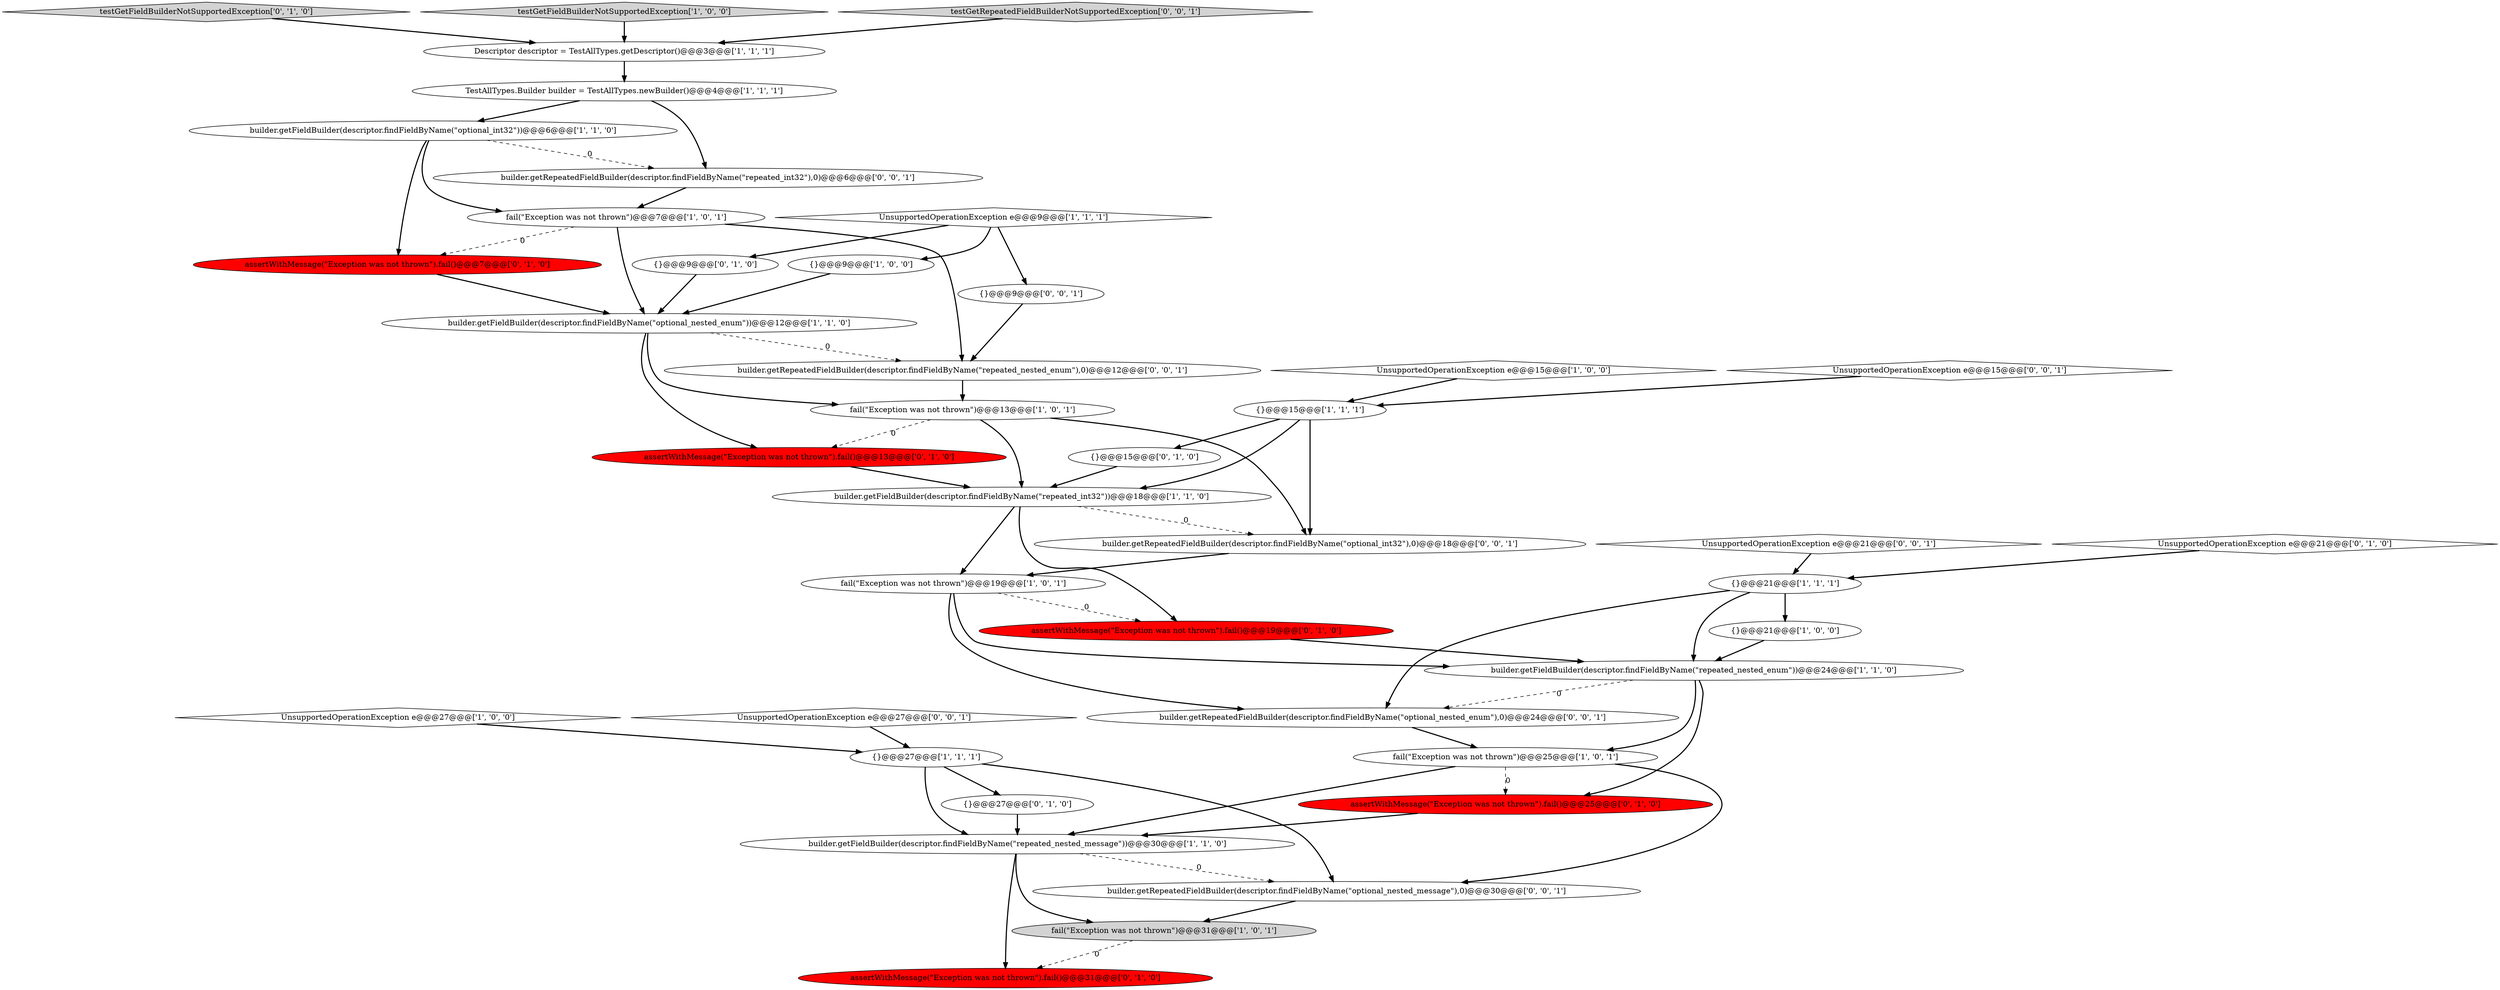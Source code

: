 digraph {
15 [style = filled, label = "{}@@@15@@@['1', '1', '1']", fillcolor = white, shape = ellipse image = "AAA0AAABBB1BBB"];
37 [style = filled, label = "builder.getRepeatedFieldBuilder(descriptor.findFieldByName(\"optional_nested_enum\"),0)@@@24@@@['0', '0', '1']", fillcolor = white, shape = ellipse image = "AAA0AAABBB3BBB"];
31 [style = filled, label = "builder.getRepeatedFieldBuilder(descriptor.findFieldByName(\"repeated_nested_enum\"),0)@@@12@@@['0', '0', '1']", fillcolor = white, shape = ellipse image = "AAA0AAABBB3BBB"];
1 [style = filled, label = "fail(\"Exception was not thrown\")@@@7@@@['1', '0', '1']", fillcolor = white, shape = ellipse image = "AAA0AAABBB1BBB"];
0 [style = filled, label = "builder.getFieldBuilder(descriptor.findFieldByName(\"repeated_int32\"))@@@18@@@['1', '1', '0']", fillcolor = white, shape = ellipse image = "AAA0AAABBB1BBB"];
8 [style = filled, label = "builder.getFieldBuilder(descriptor.findFieldByName(\"optional_nested_enum\"))@@@12@@@['1', '1', '0']", fillcolor = white, shape = ellipse image = "AAA0AAABBB1BBB"];
28 [style = filled, label = "UnsupportedOperationException e@@@21@@@['0', '1', '0']", fillcolor = white, shape = diamond image = "AAA0AAABBB2BBB"];
21 [style = filled, label = "assertWithMessage(\"Exception was not thrown\").fail()@@@7@@@['0', '1', '0']", fillcolor = red, shape = ellipse image = "AAA1AAABBB2BBB"];
7 [style = filled, label = "builder.getFieldBuilder(descriptor.findFieldByName(\"repeated_nested_enum\"))@@@24@@@['1', '1', '0']", fillcolor = white, shape = ellipse image = "AAA0AAABBB1BBB"];
3 [style = filled, label = "builder.getFieldBuilder(descriptor.findFieldByName(\"optional_int32\"))@@@6@@@['1', '1', '0']", fillcolor = white, shape = ellipse image = "AAA0AAABBB1BBB"];
2 [style = filled, label = "builder.getFieldBuilder(descriptor.findFieldByName(\"repeated_nested_message\"))@@@30@@@['1', '1', '0']", fillcolor = white, shape = ellipse image = "AAA0AAABBB1BBB"];
33 [style = filled, label = "builder.getRepeatedFieldBuilder(descriptor.findFieldByName(\"optional_int32\"),0)@@@18@@@['0', '0', '1']", fillcolor = white, shape = ellipse image = "AAA0AAABBB3BBB"];
16 [style = filled, label = "{}@@@9@@@['1', '0', '0']", fillcolor = white, shape = ellipse image = "AAA0AAABBB1BBB"];
39 [style = filled, label = "{}@@@9@@@['0', '0', '1']", fillcolor = white, shape = ellipse image = "AAA0AAABBB3BBB"];
27 [style = filled, label = "{}@@@15@@@['0', '1', '0']", fillcolor = white, shape = ellipse image = "AAA0AAABBB2BBB"];
26 [style = filled, label = "assertWithMessage(\"Exception was not thrown\").fail()@@@25@@@['0', '1', '0']", fillcolor = red, shape = ellipse image = "AAA1AAABBB2BBB"];
11 [style = filled, label = "fail(\"Exception was not thrown\")@@@31@@@['1', '0', '1']", fillcolor = lightgray, shape = ellipse image = "AAA0AAABBB1BBB"];
38 [style = filled, label = "builder.getRepeatedFieldBuilder(descriptor.findFieldByName(\"repeated_int32\"),0)@@@6@@@['0', '0', '1']", fillcolor = white, shape = ellipse image = "AAA0AAABBB3BBB"];
32 [style = filled, label = "UnsupportedOperationException e@@@27@@@['0', '0', '1']", fillcolor = white, shape = diamond image = "AAA0AAABBB3BBB"];
20 [style = filled, label = "{}@@@27@@@['1', '1', '1']", fillcolor = white, shape = ellipse image = "AAA0AAABBB1BBB"];
25 [style = filled, label = "assertWithMessage(\"Exception was not thrown\").fail()@@@19@@@['0', '1', '0']", fillcolor = red, shape = ellipse image = "AAA1AAABBB2BBB"];
29 [style = filled, label = "testGetFieldBuilderNotSupportedException['0', '1', '0']", fillcolor = lightgray, shape = diamond image = "AAA0AAABBB2BBB"];
9 [style = filled, label = "{}@@@21@@@['1', '1', '1']", fillcolor = white, shape = ellipse image = "AAA0AAABBB1BBB"];
36 [style = filled, label = "builder.getRepeatedFieldBuilder(descriptor.findFieldByName(\"optional_nested_message\"),0)@@@30@@@['0', '0', '1']", fillcolor = white, shape = ellipse image = "AAA0AAABBB3BBB"];
12 [style = filled, label = "fail(\"Exception was not thrown\")@@@19@@@['1', '0', '1']", fillcolor = white, shape = ellipse image = "AAA0AAABBB1BBB"];
30 [style = filled, label = "assertWithMessage(\"Exception was not thrown\").fail()@@@13@@@['0', '1', '0']", fillcolor = red, shape = ellipse image = "AAA1AAABBB2BBB"];
35 [style = filled, label = "UnsupportedOperationException e@@@21@@@['0', '0', '1']", fillcolor = white, shape = diamond image = "AAA0AAABBB3BBB"];
10 [style = filled, label = "fail(\"Exception was not thrown\")@@@25@@@['1', '0', '1']", fillcolor = white, shape = ellipse image = "AAA0AAABBB1BBB"];
4 [style = filled, label = "testGetFieldBuilderNotSupportedException['1', '0', '0']", fillcolor = lightgray, shape = diamond image = "AAA0AAABBB1BBB"];
13 [style = filled, label = "UnsupportedOperationException e@@@27@@@['1', '0', '0']", fillcolor = white, shape = diamond image = "AAA0AAABBB1BBB"];
5 [style = filled, label = "{}@@@21@@@['1', '0', '0']", fillcolor = white, shape = ellipse image = "AAA0AAABBB1BBB"];
19 [style = filled, label = "UnsupportedOperationException e@@@9@@@['1', '1', '1']", fillcolor = white, shape = diamond image = "AAA0AAABBB1BBB"];
18 [style = filled, label = "TestAllTypes.Builder builder = TestAllTypes.newBuilder()@@@4@@@['1', '1', '1']", fillcolor = white, shape = ellipse image = "AAA0AAABBB1BBB"];
23 [style = filled, label = "{}@@@27@@@['0', '1', '0']", fillcolor = white, shape = ellipse image = "AAA0AAABBB2BBB"];
40 [style = filled, label = "testGetRepeatedFieldBuilderNotSupportedException['0', '0', '1']", fillcolor = lightgray, shape = diamond image = "AAA0AAABBB3BBB"];
6 [style = filled, label = "Descriptor descriptor = TestAllTypes.getDescriptor()@@@3@@@['1', '1', '1']", fillcolor = white, shape = ellipse image = "AAA0AAABBB1BBB"];
24 [style = filled, label = "{}@@@9@@@['0', '1', '0']", fillcolor = white, shape = ellipse image = "AAA0AAABBB2BBB"];
22 [style = filled, label = "assertWithMessage(\"Exception was not thrown\").fail()@@@31@@@['0', '1', '0']", fillcolor = red, shape = ellipse image = "AAA1AAABBB2BBB"];
17 [style = filled, label = "fail(\"Exception was not thrown\")@@@13@@@['1', '0', '1']", fillcolor = white, shape = ellipse image = "AAA0AAABBB1BBB"];
34 [style = filled, label = "UnsupportedOperationException e@@@15@@@['0', '0', '1']", fillcolor = white, shape = diamond image = "AAA0AAABBB3BBB"];
14 [style = filled, label = "UnsupportedOperationException e@@@15@@@['1', '0', '0']", fillcolor = white, shape = diamond image = "AAA0AAABBB1BBB"];
18->38 [style = bold, label=""];
8->30 [style = bold, label=""];
18->3 [style = bold, label=""];
1->8 [style = bold, label=""];
40->6 [style = bold, label=""];
3->1 [style = bold, label=""];
16->8 [style = bold, label=""];
27->0 [style = bold, label=""];
7->10 [style = bold, label=""];
4->6 [style = bold, label=""];
35->9 [style = bold, label=""];
37->10 [style = bold, label=""];
6->18 [style = bold, label=""];
0->12 [style = bold, label=""];
3->38 [style = dashed, label="0"];
11->22 [style = dashed, label="0"];
21->8 [style = bold, label=""];
19->39 [style = bold, label=""];
34->15 [style = bold, label=""];
28->9 [style = bold, label=""];
17->33 [style = bold, label=""];
1->21 [style = dashed, label="0"];
33->12 [style = bold, label=""];
9->7 [style = bold, label=""];
25->7 [style = bold, label=""];
36->11 [style = bold, label=""];
12->7 [style = bold, label=""];
12->37 [style = bold, label=""];
9->37 [style = bold, label=""];
38->1 [style = bold, label=""];
10->36 [style = bold, label=""];
19->16 [style = bold, label=""];
19->24 [style = bold, label=""];
20->2 [style = bold, label=""];
7->26 [style = bold, label=""];
8->17 [style = bold, label=""];
26->2 [style = bold, label=""];
29->6 [style = bold, label=""];
10->26 [style = dashed, label="0"];
17->0 [style = bold, label=""];
12->25 [style = dashed, label="0"];
20->23 [style = bold, label=""];
2->36 [style = dashed, label="0"];
0->25 [style = bold, label=""];
39->31 [style = bold, label=""];
15->0 [style = bold, label=""];
0->33 [style = dashed, label="0"];
9->5 [style = bold, label=""];
5->7 [style = bold, label=""];
3->21 [style = bold, label=""];
7->37 [style = dashed, label="0"];
14->15 [style = bold, label=""];
10->2 [style = bold, label=""];
30->0 [style = bold, label=""];
23->2 [style = bold, label=""];
8->31 [style = dashed, label="0"];
24->8 [style = bold, label=""];
31->17 [style = bold, label=""];
2->22 [style = bold, label=""];
1->31 [style = bold, label=""];
15->27 [style = bold, label=""];
17->30 [style = dashed, label="0"];
32->20 [style = bold, label=""];
2->11 [style = bold, label=""];
20->36 [style = bold, label=""];
15->33 [style = bold, label=""];
13->20 [style = bold, label=""];
}
